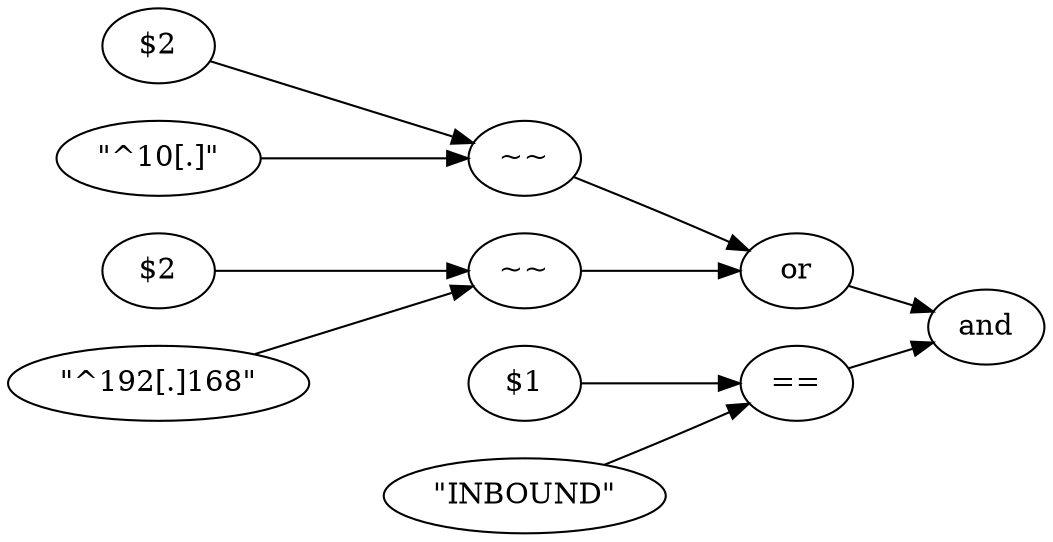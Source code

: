 #  hoq query fragment:
#	$1 == "INBOUND" and ($2 ~~ '^10[.]' or $2 ~~ '^192[.]168[.]')
#
#  hoq --dump:
#    AND
#      EQ_STRING
#        $1
#        "INBOUND"
#      OR
#        RE_MATCH
#          $2
#          "^10[.]'"
#        RE_MATCH
#          $2
#          "^192[.]168"

digraph G {

	graph [
		size="8.5,8.5"
		rankdir="LR"
	];
	"==" -> "and"
	"or" -> "and"

	"$1" -> "=="
	"\"INBOUND\"" -> "=="

	RE_MATCH_1 [label="~~"];
	RE_MATCH_2 [label="~~"];

	RE_MATCH_1 -> "or"
	RE_MATCH_2 -> "or"

	DOLLAR2_1 [label="$2"]
	DOLLAR2_1 -> RE_MATCH_1
	"\"^10[.]\"" -> RE_MATCH_1

	DOLLAR2_2 [label="$2"]
	DOLLAR2_2 -> RE_MATCH_2
	"\"^192[.]168\"" -> RE_MATCH_2
}
